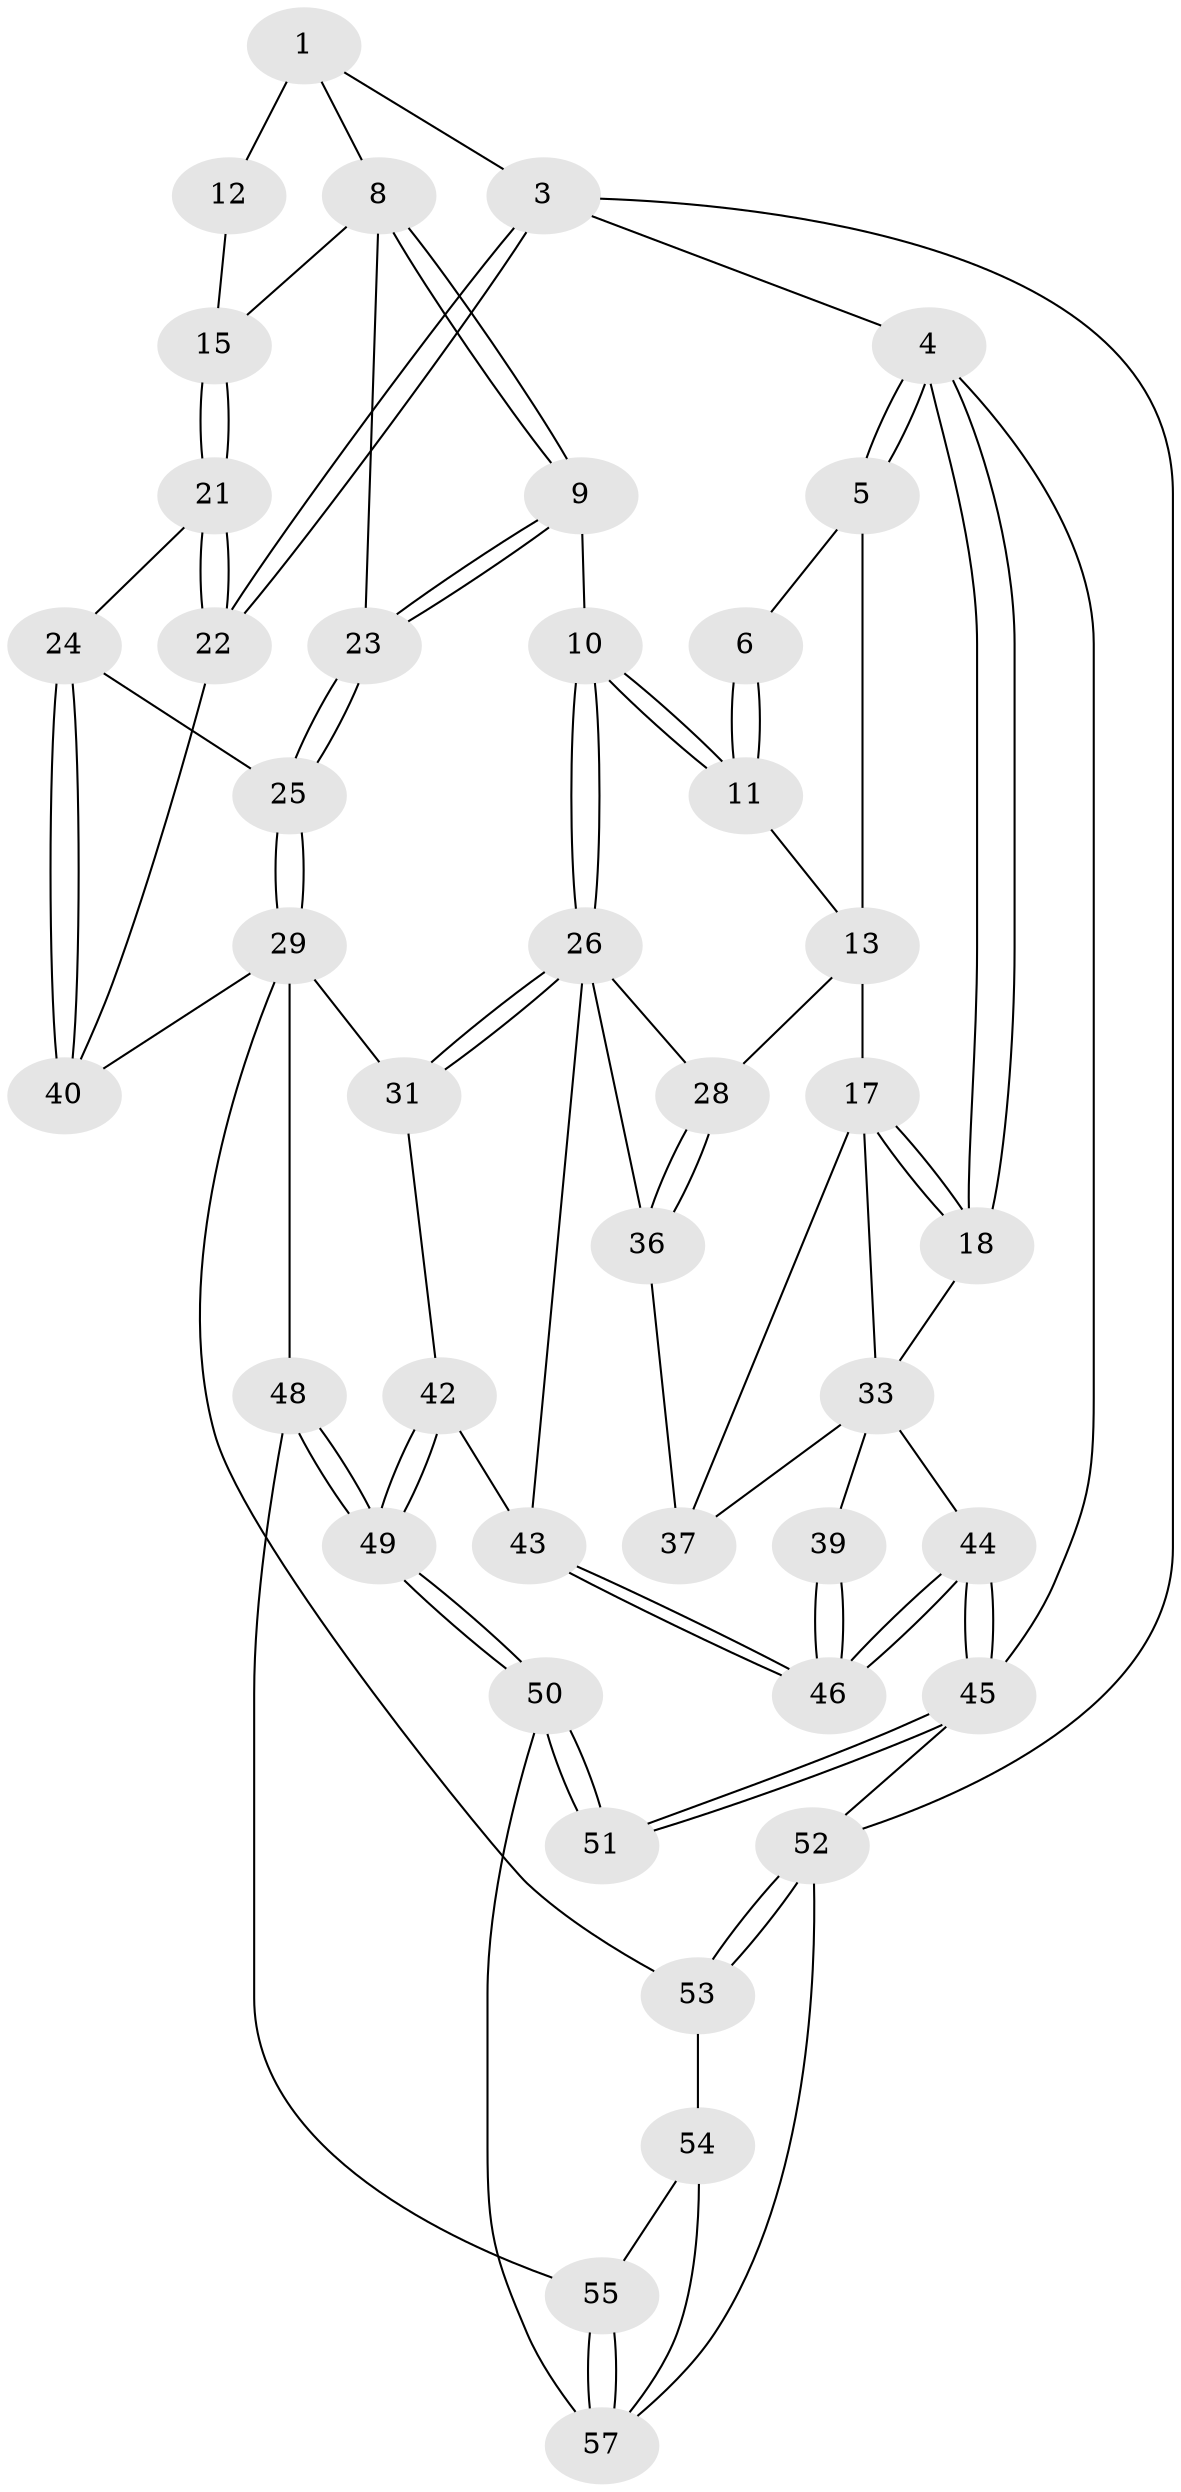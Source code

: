 // original degree distribution, {3: 0.03333333333333333, 6: 0.2833333333333333, 4: 0.31666666666666665, 5: 0.36666666666666664}
// Generated by graph-tools (version 1.1) at 2025/21/03/04/25 18:21:12]
// undirected, 42 vertices, 95 edges
graph export_dot {
graph [start="1"]
  node [color=gray90,style=filled];
  1 [pos="+0.723706897039604+0",super="+7+2"];
  3 [pos="+1+0"];
  4 [pos="+0+0"];
  5 [pos="+0+0"];
  6 [pos="+0.45600766628540956+0"];
  8 [pos="+0.5835501120534031+0.15598889328501403",super="+16"];
  9 [pos="+0.5184323066765703+0.1712778803161377"];
  10 [pos="+0.44887321168045263+0.1597178731799701"];
  11 [pos="+0.4382125608720777+0.14780341695601096"];
  12 [pos="+0.7832154367858384+0.12048930756782976"];
  13 [pos="+0.22563223159990342+0.15398768947261693",super="+14+19"];
  15 [pos="+0.7848995534832032+0.1720843163362911"];
  17 [pos="+0+0.2203760789017927",super="+20"];
  18 [pos="+0+0.22003220112236105"];
  21 [pos="+0.9519468476778538+0.2253565437351512"];
  22 [pos="+1+0.20761325987600915"];
  23 [pos="+0.6811779343208721+0.4177674830149959"];
  24 [pos="+0.8100007911470041+0.4111385091179392"];
  25 [pos="+0.6869207426369864+0.47620347217194153"];
  26 [pos="+0.40900846599711904+0.39903191163336776",super="+27"];
  28 [pos="+0.2639606585010811+0.411294359757518"];
  29 [pos="+0.6531323887554255+0.5579926348715133",super="+47+30"];
  31 [pos="+0.4656771909608974+0.4544468264938844"];
  33 [pos="+0.028131752695929012+0.41127897764188254",super="+38+34"];
  36 [pos="+0.20841585003558336+0.5168074364952384"];
  37 [pos="+0.11818799703721014+0.5269541811512924"];
  39 [pos="+0.05464918217357637+0.6025245730427831"];
  40 [pos="+1+0.5226479821018529"];
  42 [pos="+0.29963392056485577+0.6539274331674254"];
  43 [pos="+0.28920860641218327+0.6517819810206998"];
  44 [pos="+0+1"];
  45 [pos="+0+1"];
  46 [pos="+0+1"];
  48 [pos="+0.5795461789658207+0.742621616946353"];
  49 [pos="+0.5408714418685624+0.7671845770351582"];
  50 [pos="+0.5348817338502929+0.7776865789068655",super="+59"];
  51 [pos="+0+1"];
  52 [pos="+1+1"];
  53 [pos="+1+0.7373813446928792"];
  54 [pos="+0.8216247266548795+0.8643813422807894"];
  55 [pos="+0.768540070285707+0.8538599941490168",super="+56"];
  57 [pos="+0.6738251434043545+1",super="+58"];
  1 -- 8;
  1 -- 12 [weight=2];
  1 -- 3;
  3 -- 4;
  3 -- 22;
  3 -- 22;
  3 -- 52;
  4 -- 5;
  4 -- 5;
  4 -- 18;
  4 -- 18;
  4 -- 45;
  5 -- 6;
  5 -- 13;
  6 -- 11;
  6 -- 11;
  8 -- 9;
  8 -- 9;
  8 -- 23;
  8 -- 15;
  9 -- 10;
  9 -- 23;
  9 -- 23;
  10 -- 11;
  10 -- 11;
  10 -- 26;
  10 -- 26;
  11 -- 13;
  12 -- 15;
  13 -- 17 [weight=2];
  13 -- 28;
  15 -- 21;
  15 -- 21;
  17 -- 18;
  17 -- 18;
  17 -- 37;
  17 -- 33;
  18 -- 33;
  21 -- 22;
  21 -- 22;
  21 -- 24;
  22 -- 40;
  23 -- 25;
  23 -- 25;
  24 -- 25;
  24 -- 40;
  24 -- 40;
  25 -- 29;
  25 -- 29;
  26 -- 31;
  26 -- 31;
  26 -- 43;
  26 -- 28;
  26 -- 36;
  28 -- 36;
  28 -- 36;
  29 -- 40;
  29 -- 53;
  29 -- 48;
  29 -- 31;
  31 -- 42;
  33 -- 37;
  33 -- 39 [weight=2];
  33 -- 44;
  36 -- 37;
  39 -- 46;
  39 -- 46;
  42 -- 43;
  42 -- 49;
  42 -- 49;
  43 -- 46;
  43 -- 46;
  44 -- 45;
  44 -- 45;
  44 -- 46;
  44 -- 46;
  45 -- 51;
  45 -- 51;
  45 -- 52;
  48 -- 49;
  48 -- 49;
  48 -- 55;
  49 -- 50;
  49 -- 50;
  50 -- 51 [weight=2];
  50 -- 51;
  50 -- 57;
  52 -- 53;
  52 -- 53;
  52 -- 57;
  53 -- 54;
  54 -- 55;
  54 -- 57;
  55 -- 57 [weight=2];
  55 -- 57;
}
